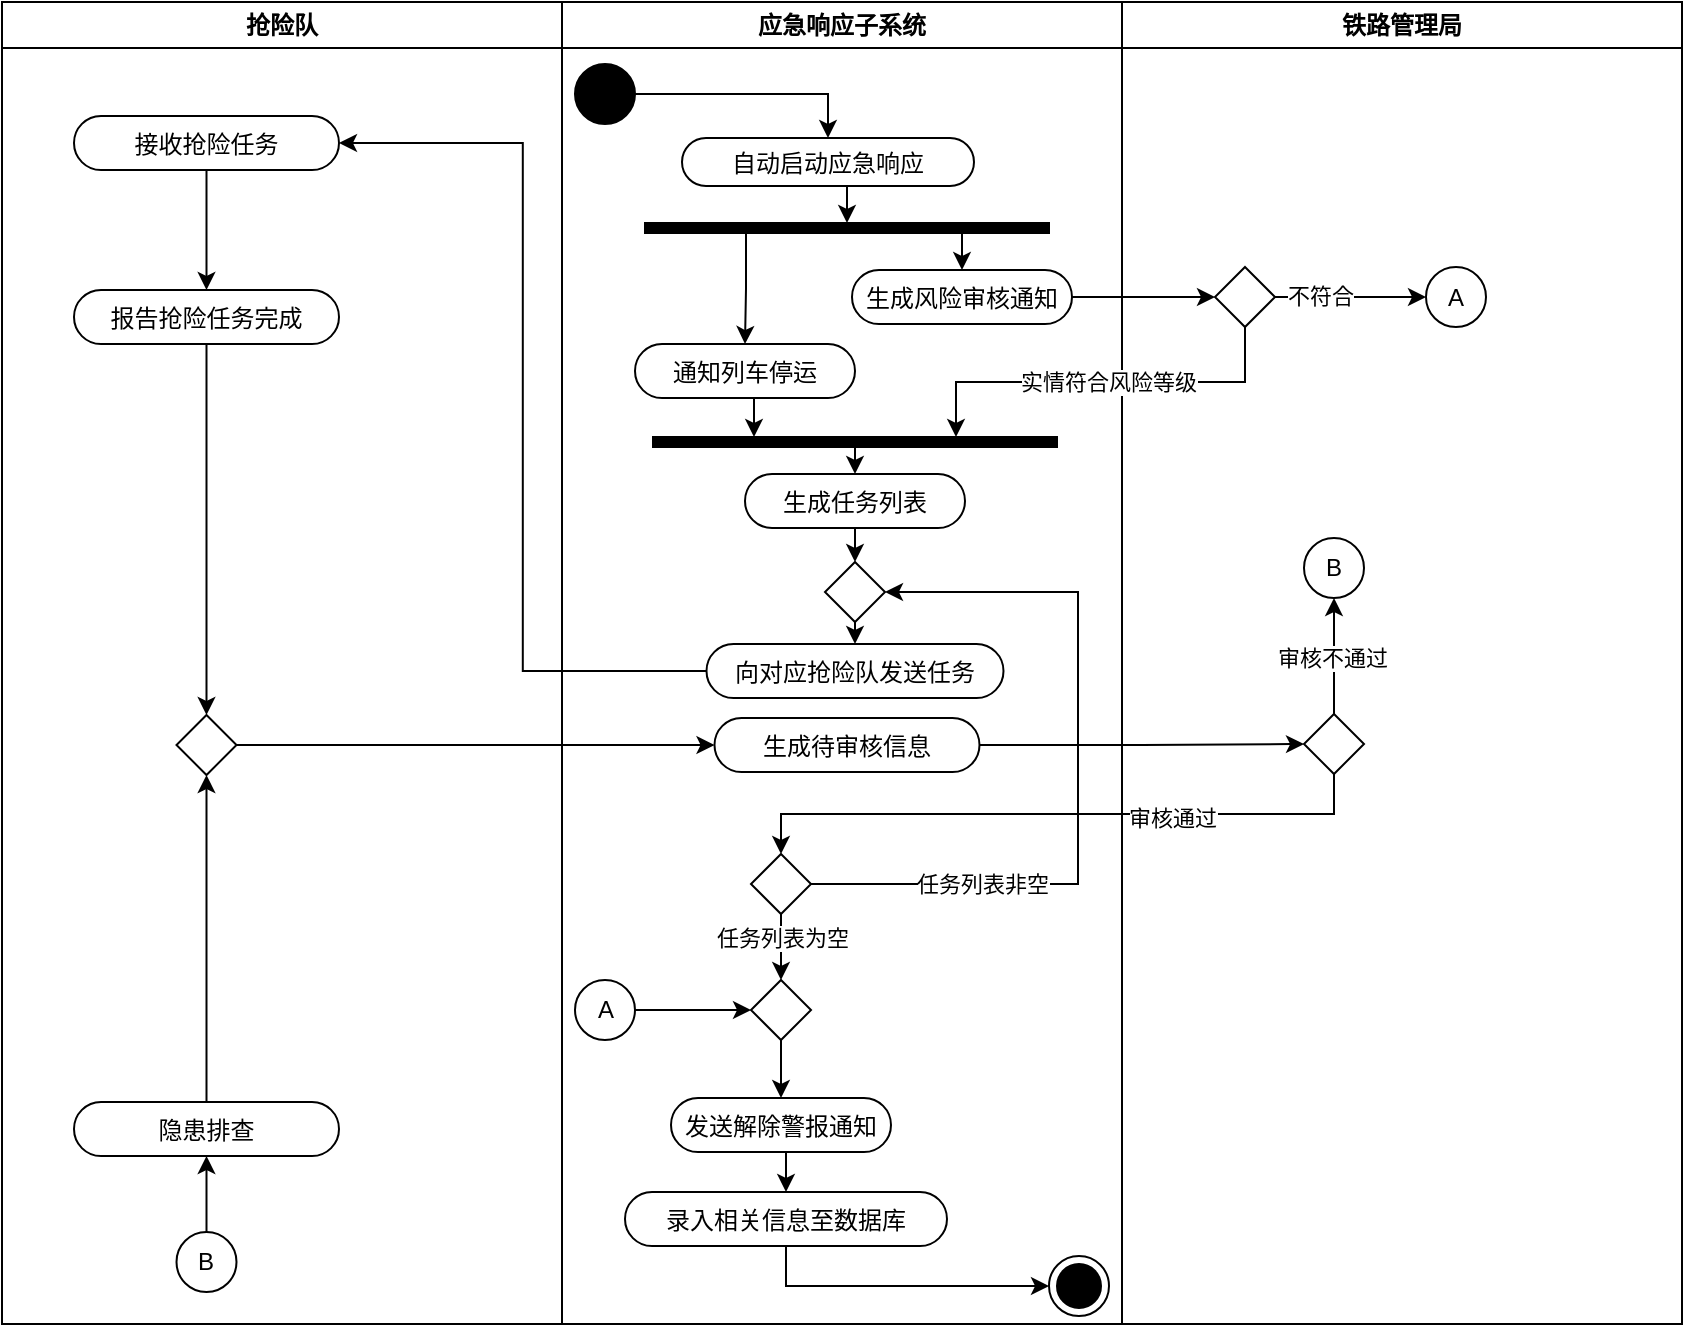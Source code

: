 <mxfile version="27.1.6">
  <diagram name="Page-1" id="e7e014a7-5840-1c2e-5031-d8a46d1fe8dd">
    <mxGraphModel dx="1231" dy="728" grid="0" gridSize="10" guides="1" tooltips="1" connect="1" arrows="1" fold="1" page="1" pageScale="1" pageWidth="1169" pageHeight="826" background="none" math="0" shadow="0">
      <root>
        <mxCell id="0" />
        <mxCell id="1" parent="0" />
        <mxCell id="2" value="应急响应子系统" style="swimlane;whiteSpace=wrap;startSize=23;" parent="1" vertex="1">
          <mxGeometry x="450" y="34" width="280" height="661" as="geometry" />
        </mxCell>
        <mxCell id="ORBnftc5wiz7zVl-WYrO-55" style="edgeStyle=orthogonalEdgeStyle;rounded=0;orthogonalLoop=1;jettySize=auto;html=1;exitX=0.5;exitY=1;exitDx=0;exitDy=0;entryX=0;entryY=0.5;entryDx=0;entryDy=0;" edge="1" parent="2" source="7" target="ORBnftc5wiz7zVl-WYrO-54">
          <mxGeometry relative="1" as="geometry" />
        </mxCell>
        <mxCell id="7" value="自动启动应急响应" style="rounded=1;arcSize=50;" parent="2" vertex="1">
          <mxGeometry x="60" y="68" width="146" height="24" as="geometry" />
        </mxCell>
        <mxCell id="ORBnftc5wiz7zVl-WYrO-45" style="edgeStyle=orthogonalEdgeStyle;rounded=0;orthogonalLoop=1;jettySize=auto;html=1;entryX=0.5;entryY=0;entryDx=0;entryDy=0;" edge="1" parent="2" source="ORBnftc5wiz7zVl-WYrO-43" target="7">
          <mxGeometry relative="1" as="geometry">
            <mxPoint x="115" y="85.039" as="targetPoint" />
          </mxGeometry>
        </mxCell>
        <mxCell id="ORBnftc5wiz7zVl-WYrO-43" value="" style="ellipse;whiteSpace=wrap;html=1;aspect=fixed;fillColor=#000000;" vertex="1" parent="2">
          <mxGeometry x="6.5" y="31" width="30" height="30" as="geometry" />
        </mxCell>
        <mxCell id="38" value="" style="ellipse;shape=endState;fillColor=#000000;strokeColor=#000000;" parent="2" vertex="1">
          <mxGeometry x="243.5" y="627" width="30" height="30" as="geometry" />
        </mxCell>
        <mxCell id="ORBnftc5wiz7zVl-WYrO-87" style="edgeStyle=orthogonalEdgeStyle;rounded=0;orthogonalLoop=1;jettySize=auto;html=1;exitX=0.5;exitY=1;exitDx=0;exitDy=0;entryX=0.5;entryY=0;entryDx=0;entryDy=0;" edge="1" parent="2" source="ORBnftc5wiz7zVl-WYrO-46" target="ORBnftc5wiz7zVl-WYrO-47">
          <mxGeometry relative="1" as="geometry" />
        </mxCell>
        <mxCell id="ORBnftc5wiz7zVl-WYrO-46" value="发送解除警报通知" style="rounded=1;arcSize=50;" vertex="1" parent="2">
          <mxGeometry x="54.5" y="548" width="110" height="27" as="geometry" />
        </mxCell>
        <mxCell id="ORBnftc5wiz7zVl-WYrO-52" style="edgeStyle=orthogonalEdgeStyle;rounded=0;orthogonalLoop=1;jettySize=auto;html=1;exitX=0.5;exitY=1;exitDx=0;exitDy=0;entryX=0;entryY=0.5;entryDx=0;entryDy=0;" edge="1" parent="2" source="ORBnftc5wiz7zVl-WYrO-47" target="38">
          <mxGeometry relative="1" as="geometry" />
        </mxCell>
        <mxCell id="ORBnftc5wiz7zVl-WYrO-47" value="录入相关信息至数据库" style="rounded=1;arcSize=50;" vertex="1" parent="2">
          <mxGeometry x="31.5" y="595" width="161" height="27" as="geometry" />
        </mxCell>
        <mxCell id="4" value="抢险队" style="swimlane;whiteSpace=wrap" parent="2" vertex="1">
          <mxGeometry x="-280" width="280" height="661" as="geometry" />
        </mxCell>
        <mxCell id="ORBnftc5wiz7zVl-WYrO-94" style="edgeStyle=orthogonalEdgeStyle;rounded=0;orthogonalLoop=1;jettySize=auto;html=1;exitX=0.5;exitY=1;exitDx=0;exitDy=0;entryX=0.5;entryY=0;entryDx=0;entryDy=0;" edge="1" parent="4" source="ORBnftc5wiz7zVl-WYrO-92" target="ORBnftc5wiz7zVl-WYrO-93">
          <mxGeometry relative="1" as="geometry" />
        </mxCell>
        <mxCell id="ORBnftc5wiz7zVl-WYrO-92" value="接收抢险任务" style="rounded=1;arcSize=50;" vertex="1" parent="4">
          <mxGeometry x="36" y="57" width="132.5" height="27" as="geometry" />
        </mxCell>
        <mxCell id="ORBnftc5wiz7zVl-WYrO-93" value="报告抢险任务完成" style="rounded=1;arcSize=50;" vertex="1" parent="4">
          <mxGeometry x="36" y="144" width="132.5" height="27" as="geometry" />
        </mxCell>
        <mxCell id="ORBnftc5wiz7zVl-WYrO-116" style="edgeStyle=orthogonalEdgeStyle;rounded=0;orthogonalLoop=1;jettySize=auto;html=1;exitX=0.5;exitY=0;exitDx=0;exitDy=0;entryX=0.5;entryY=1;entryDx=0;entryDy=0;" edge="1" parent="4" source="ORBnftc5wiz7zVl-WYrO-98" target="ORBnftc5wiz7zVl-WYrO-115">
          <mxGeometry relative="1" as="geometry" />
        </mxCell>
        <mxCell id="ORBnftc5wiz7zVl-WYrO-98" value="隐患排查" style="rounded=1;arcSize=50;" vertex="1" parent="4">
          <mxGeometry x="36" y="550" width="132.5" height="27" as="geometry" />
        </mxCell>
        <mxCell id="ORBnftc5wiz7zVl-WYrO-114" style="edgeStyle=orthogonalEdgeStyle;rounded=0;orthogonalLoop=1;jettySize=auto;html=1;exitX=0.5;exitY=0;exitDx=0;exitDy=0;entryX=0.5;entryY=1;entryDx=0;entryDy=0;" edge="1" parent="4" source="ORBnftc5wiz7zVl-WYrO-113" target="ORBnftc5wiz7zVl-WYrO-98">
          <mxGeometry relative="1" as="geometry" />
        </mxCell>
        <mxCell id="ORBnftc5wiz7zVl-WYrO-113" value="B" style="ellipse;whiteSpace=wrap;html=1;" vertex="1" parent="4">
          <mxGeometry x="87.25" y="615" width="30" height="30" as="geometry" />
        </mxCell>
        <mxCell id="ORBnftc5wiz7zVl-WYrO-115" value="" style="rhombus;whiteSpace=wrap;html=1;" vertex="1" parent="4">
          <mxGeometry x="87.25" y="356.5" width="30" height="30" as="geometry" />
        </mxCell>
        <mxCell id="ORBnftc5wiz7zVl-WYrO-95" style="edgeStyle=orthogonalEdgeStyle;rounded=0;orthogonalLoop=1;jettySize=auto;html=1;exitX=0.5;exitY=1;exitDx=0;exitDy=0;entryX=0.5;entryY=0;entryDx=0;entryDy=0;" edge="1" parent="4" source="ORBnftc5wiz7zVl-WYrO-93" target="ORBnftc5wiz7zVl-WYrO-115">
          <mxGeometry relative="1" as="geometry">
            <mxPoint x="324.995" y="402.456" as="targetPoint" />
          </mxGeometry>
        </mxCell>
        <mxCell id="ORBnftc5wiz7zVl-WYrO-63" style="edgeStyle=orthogonalEdgeStyle;rounded=0;orthogonalLoop=1;jettySize=auto;html=1;exitX=1;exitY=0.75;exitDx=0;exitDy=0;entryX=0.5;entryY=0;entryDx=0;entryDy=0;" edge="1" parent="2" source="ORBnftc5wiz7zVl-WYrO-54" target="ORBnftc5wiz7zVl-WYrO-57">
          <mxGeometry relative="1" as="geometry" />
        </mxCell>
        <mxCell id="ORBnftc5wiz7zVl-WYrO-54" value="" style="whiteSpace=wrap;strokeColor=#000000;fillColor=#000000;rotation=90;" vertex="1" parent="2">
          <mxGeometry x="140" y="12" width="5" height="202" as="geometry" />
        </mxCell>
        <mxCell id="ORBnftc5wiz7zVl-WYrO-70" style="edgeStyle=orthogonalEdgeStyle;rounded=0;orthogonalLoop=1;jettySize=auto;html=1;exitX=0.5;exitY=1;exitDx=0;exitDy=0;entryX=0;entryY=0.75;entryDx=0;entryDy=0;" edge="1" parent="2" source="ORBnftc5wiz7zVl-WYrO-57" target="ORBnftc5wiz7zVl-WYrO-68">
          <mxGeometry relative="1" as="geometry" />
        </mxCell>
        <mxCell id="ORBnftc5wiz7zVl-WYrO-57" value="通知列车停运" style="rounded=1;arcSize=50;" vertex="1" parent="2">
          <mxGeometry x="36.5" y="171" width="110" height="27" as="geometry" />
        </mxCell>
        <mxCell id="ORBnftc5wiz7zVl-WYrO-58" value="生成风险审核通知" style="rounded=1;arcSize=50;" vertex="1" parent="2">
          <mxGeometry x="145" y="134" width="110" height="27" as="geometry" />
        </mxCell>
        <mxCell id="ORBnftc5wiz7zVl-WYrO-62" style="edgeStyle=orthogonalEdgeStyle;rounded=0;orthogonalLoop=1;jettySize=auto;html=1;exitX=1;exitY=0.25;exitDx=0;exitDy=0;entryX=0.5;entryY=0;entryDx=0;entryDy=0;" edge="1" parent="2" source="ORBnftc5wiz7zVl-WYrO-54" target="ORBnftc5wiz7zVl-WYrO-58">
          <mxGeometry relative="1" as="geometry" />
        </mxCell>
        <mxCell id="ORBnftc5wiz7zVl-WYrO-72" style="edgeStyle=orthogonalEdgeStyle;rounded=0;orthogonalLoop=1;jettySize=auto;html=1;exitX=1;exitY=0.5;exitDx=0;exitDy=0;entryX=0.5;entryY=0;entryDx=0;entryDy=0;" edge="1" parent="2" source="ORBnftc5wiz7zVl-WYrO-68" target="ORBnftc5wiz7zVl-WYrO-64">
          <mxGeometry relative="1" as="geometry">
            <mxPoint x="146.174" y="250.356" as="targetPoint" />
          </mxGeometry>
        </mxCell>
        <mxCell id="ORBnftc5wiz7zVl-WYrO-68" value="" style="whiteSpace=wrap;strokeColor=#000000;fillColor=#000000;rotation=90;" vertex="1" parent="2">
          <mxGeometry x="144" y="119" width="5" height="202" as="geometry" />
        </mxCell>
        <mxCell id="ORBnftc5wiz7zVl-WYrO-119" style="edgeStyle=orthogonalEdgeStyle;rounded=0;orthogonalLoop=1;jettySize=auto;html=1;exitX=0.5;exitY=1;exitDx=0;exitDy=0;entryX=0.5;entryY=0;entryDx=0;entryDy=0;" edge="1" parent="2" source="ORBnftc5wiz7zVl-WYrO-64" target="ORBnftc5wiz7zVl-WYrO-118">
          <mxGeometry relative="1" as="geometry" />
        </mxCell>
        <mxCell id="ORBnftc5wiz7zVl-WYrO-64" value="生成任务列表" style="rounded=1;arcSize=50;" vertex="1" parent="2">
          <mxGeometry x="91.5" y="236" width="110" height="27" as="geometry" />
        </mxCell>
        <mxCell id="ORBnftc5wiz7zVl-WYrO-85" style="edgeStyle=orthogonalEdgeStyle;rounded=0;orthogonalLoop=1;jettySize=auto;html=1;exitX=0.5;exitY=1;exitDx=0;exitDy=0;entryX=0.5;entryY=0;entryDx=0;entryDy=0;" edge="1" parent="2" source="ORBnftc5wiz7zVl-WYrO-79" target="ORBnftc5wiz7zVl-WYrO-46">
          <mxGeometry relative="1" as="geometry" />
        </mxCell>
        <mxCell id="ORBnftc5wiz7zVl-WYrO-79" value="" style="rhombus;whiteSpace=wrap;html=1;" vertex="1" parent="2">
          <mxGeometry x="94.5" y="489" width="30" height="30" as="geometry" />
        </mxCell>
        <mxCell id="ORBnftc5wiz7zVl-WYrO-84" style="edgeStyle=orthogonalEdgeStyle;rounded=0;orthogonalLoop=1;jettySize=auto;html=1;entryX=0;entryY=0.5;entryDx=0;entryDy=0;" edge="1" parent="2" source="ORBnftc5wiz7zVl-WYrO-80" target="ORBnftc5wiz7zVl-WYrO-79">
          <mxGeometry relative="1" as="geometry" />
        </mxCell>
        <mxCell id="ORBnftc5wiz7zVl-WYrO-80" value="A" style="ellipse;whiteSpace=wrap;html=1;" vertex="1" parent="2">
          <mxGeometry x="6.5" y="489" width="30" height="30" as="geometry" />
        </mxCell>
        <mxCell id="ORBnftc5wiz7zVl-WYrO-91" style="edgeStyle=orthogonalEdgeStyle;rounded=0;orthogonalLoop=1;jettySize=auto;html=1;entryX=1;entryY=0.5;entryDx=0;entryDy=0;" edge="1" parent="2" source="ORBnftc5wiz7zVl-WYrO-89" target="ORBnftc5wiz7zVl-WYrO-92">
          <mxGeometry relative="1" as="geometry">
            <mxPoint x="-52.648" y="128.382" as="targetPoint" />
          </mxGeometry>
        </mxCell>
        <mxCell id="ORBnftc5wiz7zVl-WYrO-89" value="向对应抢险队发送任务" style="rounded=1;arcSize=50;" vertex="1" parent="2">
          <mxGeometry x="72.25" y="321" width="148.5" height="27" as="geometry" />
        </mxCell>
        <mxCell id="ORBnftc5wiz7zVl-WYrO-96" value="生成待审核信息" style="rounded=1;arcSize=50;" vertex="1" parent="2">
          <mxGeometry x="76.25" y="358" width="132.5" height="27" as="geometry" />
        </mxCell>
        <mxCell id="ORBnftc5wiz7zVl-WYrO-102" style="edgeStyle=orthogonalEdgeStyle;rounded=0;orthogonalLoop=1;jettySize=auto;html=1;exitX=0.5;exitY=1;exitDx=0;exitDy=0;entryX=0.5;entryY=0;entryDx=0;entryDy=0;" edge="1" parent="2" source="ORBnftc5wiz7zVl-WYrO-101" target="ORBnftc5wiz7zVl-WYrO-79">
          <mxGeometry relative="1" as="geometry" />
        </mxCell>
        <mxCell id="ORBnftc5wiz7zVl-WYrO-104" value="任务列表为空" style="edgeLabel;html=1;align=center;verticalAlign=middle;resizable=0;points=[];" vertex="1" connectable="0" parent="ORBnftc5wiz7zVl-WYrO-102">
          <mxGeometry x="-0.28" relative="1" as="geometry">
            <mxPoint as="offset" />
          </mxGeometry>
        </mxCell>
        <mxCell id="ORBnftc5wiz7zVl-WYrO-105" style="edgeStyle=orthogonalEdgeStyle;rounded=0;orthogonalLoop=1;jettySize=auto;html=1;exitX=1;exitY=0.5;exitDx=0;exitDy=0;entryX=1;entryY=0.5;entryDx=0;entryDy=0;" edge="1" parent="2" source="ORBnftc5wiz7zVl-WYrO-101" target="ORBnftc5wiz7zVl-WYrO-118">
          <mxGeometry relative="1" as="geometry">
            <Array as="points">
              <mxPoint x="258" y="441" />
              <mxPoint x="258" y="295" />
            </Array>
          </mxGeometry>
        </mxCell>
        <mxCell id="ORBnftc5wiz7zVl-WYrO-106" value="任务列表非空" style="edgeLabel;html=1;align=center;verticalAlign=middle;resizable=0;points=[];" vertex="1" connectable="0" parent="ORBnftc5wiz7zVl-WYrO-105">
          <mxGeometry x="-0.716" y="3" relative="1" as="geometry">
            <mxPoint x="32" y="3" as="offset" />
          </mxGeometry>
        </mxCell>
        <mxCell id="ORBnftc5wiz7zVl-WYrO-101" value="" style="rhombus;whiteSpace=wrap;html=1;" vertex="1" parent="2">
          <mxGeometry x="94.5" y="426" width="30" height="30" as="geometry" />
        </mxCell>
        <mxCell id="ORBnftc5wiz7zVl-WYrO-117" style="edgeStyle=orthogonalEdgeStyle;rounded=0;orthogonalLoop=1;jettySize=auto;html=1;exitX=1;exitY=0.5;exitDx=0;exitDy=0;entryX=0;entryY=0.5;entryDx=0;entryDy=0;" edge="1" parent="2" source="ORBnftc5wiz7zVl-WYrO-115" target="ORBnftc5wiz7zVl-WYrO-96">
          <mxGeometry relative="1" as="geometry" />
        </mxCell>
        <mxCell id="ORBnftc5wiz7zVl-WYrO-121" style="edgeStyle=orthogonalEdgeStyle;rounded=0;orthogonalLoop=1;jettySize=auto;html=1;exitX=0.5;exitY=1;exitDx=0;exitDy=0;entryX=0.5;entryY=0;entryDx=0;entryDy=0;" edge="1" parent="2" source="ORBnftc5wiz7zVl-WYrO-118" target="ORBnftc5wiz7zVl-WYrO-89">
          <mxGeometry relative="1" as="geometry" />
        </mxCell>
        <mxCell id="ORBnftc5wiz7zVl-WYrO-118" value="" style="rhombus;whiteSpace=wrap;html=1;" vertex="1" parent="2">
          <mxGeometry x="131.5" y="280" width="30" height="30" as="geometry" />
        </mxCell>
        <mxCell id="3" value="铁路管理局" style="swimlane;whiteSpace=wrap" parent="1" vertex="1">
          <mxGeometry x="730" y="34" width="280" height="661" as="geometry" />
        </mxCell>
        <mxCell id="ORBnftc5wiz7zVl-WYrO-74" style="edgeStyle=orthogonalEdgeStyle;rounded=0;orthogonalLoop=1;jettySize=auto;html=1;entryX=0;entryY=0.5;entryDx=0;entryDy=0;" edge="1" parent="3" source="ORBnftc5wiz7zVl-WYrO-66" target="ORBnftc5wiz7zVl-WYrO-75">
          <mxGeometry relative="1" as="geometry">
            <mxPoint x="137.714" y="147.5" as="targetPoint" />
          </mxGeometry>
        </mxCell>
        <mxCell id="ORBnftc5wiz7zVl-WYrO-78" value="不符合" style="edgeLabel;html=1;align=center;verticalAlign=middle;resizable=0;points=[];" vertex="1" connectable="0" parent="ORBnftc5wiz7zVl-WYrO-74">
          <mxGeometry x="-0.403" y="1" relative="1" as="geometry">
            <mxPoint as="offset" />
          </mxGeometry>
        </mxCell>
        <mxCell id="ORBnftc5wiz7zVl-WYrO-66" value="" style="rhombus;whiteSpace=wrap;html=1;" vertex="1" parent="3">
          <mxGeometry x="46.5" y="132.5" width="30" height="30" as="geometry" />
        </mxCell>
        <mxCell id="ORBnftc5wiz7zVl-WYrO-75" value="A" style="ellipse;whiteSpace=wrap;html=1;" vertex="1" parent="3">
          <mxGeometry x="152" y="132.5" width="30" height="30" as="geometry" />
        </mxCell>
        <mxCell id="ORBnftc5wiz7zVl-WYrO-111" style="edgeStyle=orthogonalEdgeStyle;rounded=0;orthogonalLoop=1;jettySize=auto;html=1;exitX=0.5;exitY=0;exitDx=0;exitDy=0;entryX=0.5;entryY=1;entryDx=0;entryDy=0;" edge="1" parent="3" source="ORBnftc5wiz7zVl-WYrO-99" target="ORBnftc5wiz7zVl-WYrO-110">
          <mxGeometry relative="1" as="geometry" />
        </mxCell>
        <mxCell id="ORBnftc5wiz7zVl-WYrO-112" value="审核不通过" style="edgeLabel;html=1;align=center;verticalAlign=middle;resizable=0;points=[];" vertex="1" connectable="0" parent="ORBnftc5wiz7zVl-WYrO-111">
          <mxGeometry x="-0.03" y="1" relative="1" as="geometry">
            <mxPoint as="offset" />
          </mxGeometry>
        </mxCell>
        <mxCell id="ORBnftc5wiz7zVl-WYrO-99" value="" style="rhombus;whiteSpace=wrap;html=1;" vertex="1" parent="3">
          <mxGeometry x="91" y="356" width="30" height="30" as="geometry" />
        </mxCell>
        <mxCell id="ORBnftc5wiz7zVl-WYrO-110" value="B" style="ellipse;whiteSpace=wrap;html=1;" vertex="1" parent="3">
          <mxGeometry x="91" y="268" width="30" height="30" as="geometry" />
        </mxCell>
        <mxCell id="ORBnftc5wiz7zVl-WYrO-67" style="edgeStyle=orthogonalEdgeStyle;rounded=0;orthogonalLoop=1;jettySize=auto;html=1;exitX=1;exitY=0.5;exitDx=0;exitDy=0;entryX=0;entryY=0.5;entryDx=0;entryDy=0;" edge="1" parent="1" source="ORBnftc5wiz7zVl-WYrO-58" target="ORBnftc5wiz7zVl-WYrO-66">
          <mxGeometry relative="1" as="geometry" />
        </mxCell>
        <mxCell id="ORBnftc5wiz7zVl-WYrO-69" style="edgeStyle=orthogonalEdgeStyle;rounded=0;orthogonalLoop=1;jettySize=auto;html=1;exitX=0.5;exitY=1;exitDx=0;exitDy=0;entryX=0;entryY=0.25;entryDx=0;entryDy=0;" edge="1" parent="1" source="ORBnftc5wiz7zVl-WYrO-66" target="ORBnftc5wiz7zVl-WYrO-68">
          <mxGeometry relative="1" as="geometry" />
        </mxCell>
        <mxCell id="ORBnftc5wiz7zVl-WYrO-71" value="实情符合风险等级" style="edgeLabel;html=1;align=center;verticalAlign=middle;resizable=0;points=[];" vertex="1" connectable="0" parent="ORBnftc5wiz7zVl-WYrO-69">
          <mxGeometry x="-0.19" y="2" relative="1" as="geometry">
            <mxPoint x="-15" y="-2" as="offset" />
          </mxGeometry>
        </mxCell>
        <mxCell id="ORBnftc5wiz7zVl-WYrO-97" style="edgeStyle=orthogonalEdgeStyle;rounded=0;orthogonalLoop=1;jettySize=auto;html=1;entryX=0;entryY=0.5;entryDx=0;entryDy=0;" edge="1" parent="1" source="ORBnftc5wiz7zVl-WYrO-96" target="ORBnftc5wiz7zVl-WYrO-99">
          <mxGeometry relative="1" as="geometry">
            <mxPoint x="795.332" y="405.5" as="targetPoint" />
          </mxGeometry>
        </mxCell>
        <mxCell id="ORBnftc5wiz7zVl-WYrO-108" style="edgeStyle=orthogonalEdgeStyle;rounded=0;orthogonalLoop=1;jettySize=auto;html=1;exitX=0.5;exitY=1;exitDx=0;exitDy=0;" edge="1" parent="1" source="ORBnftc5wiz7zVl-WYrO-99" target="ORBnftc5wiz7zVl-WYrO-101">
          <mxGeometry relative="1" as="geometry" />
        </mxCell>
        <mxCell id="ORBnftc5wiz7zVl-WYrO-109" value="审核通过" style="edgeLabel;html=1;align=center;verticalAlign=middle;resizable=0;points=[];" vertex="1" connectable="0" parent="ORBnftc5wiz7zVl-WYrO-108">
          <mxGeometry x="-0.359" y="2" relative="1" as="geometry">
            <mxPoint as="offset" />
          </mxGeometry>
        </mxCell>
      </root>
    </mxGraphModel>
  </diagram>
</mxfile>
